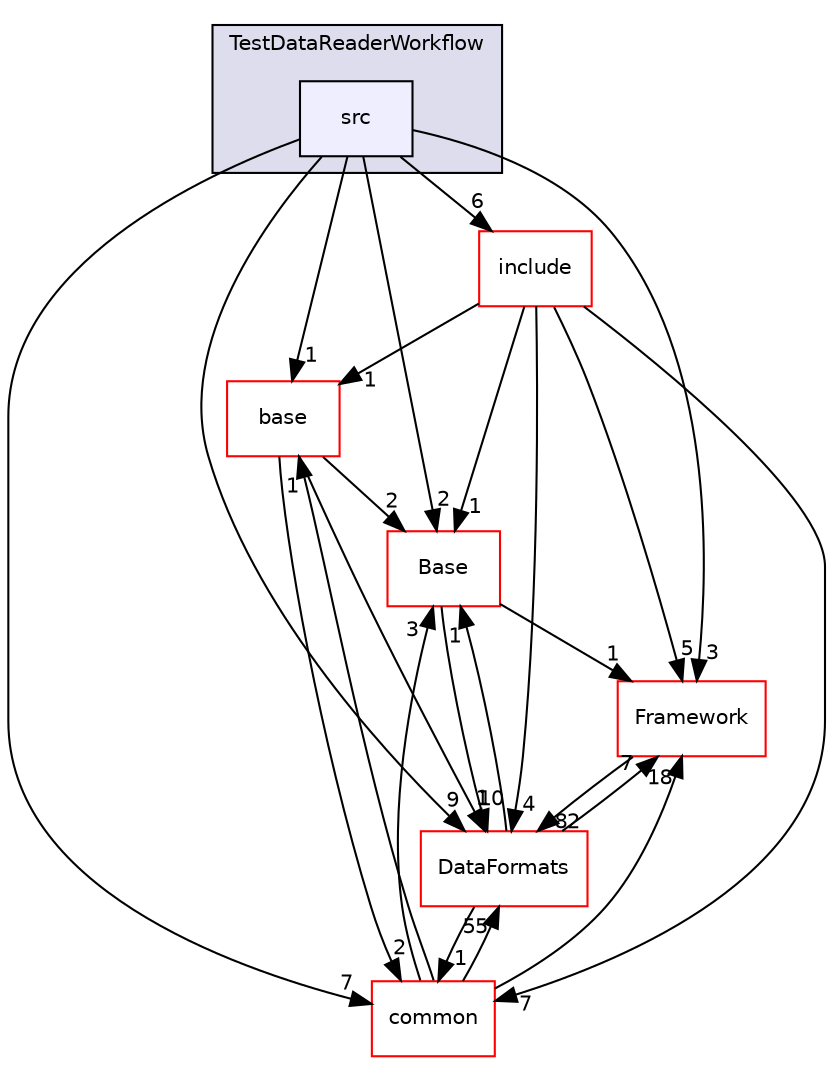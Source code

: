 digraph "/home/travis/build/AliceO2Group/AliceO2/Detectors/ITSMFT/ITS/QC/TestDataReaderWorkflow/src" {
  bgcolor=transparent;
  compound=true
  node [ fontsize="10", fontname="Helvetica"];
  edge [ labelfontsize="10", labelfontname="Helvetica"];
  subgraph clusterdir_d1f145d255769e420d34c87805445e7e {
    graph [ bgcolor="#ddddee", pencolor="black", label="TestDataReaderWorkflow" fontname="Helvetica", fontsize="10", URL="dir_d1f145d255769e420d34c87805445e7e.html"]
  dir_ea20de6067ade1946cea1041955da77d [shape=box, label="src", style="filled", fillcolor="#eeeeff", pencolor="black", URL="dir_ea20de6067ade1946cea1041955da77d.html"];
  }
  dir_eedff867f3c4e67d20b227cb6e0f96ab [shape=box label="base" color="red" URL="dir_eedff867f3c4e67d20b227cb6e0f96ab.html"];
  dir_37c90836491b695b472bf98d1be8336b [shape=box label="Base" color="red" URL="dir_37c90836491b695b472bf98d1be8336b.html"];
  dir_85bf31a2e8d306e7598ffcb73f8df6bf [shape=box label="common" color="red" URL="dir_85bf31a2e8d306e7598ffcb73f8df6bf.html"];
  dir_7a330a174ce85b780f377767a0bb81ff [shape=box label="include" color="red" URL="dir_7a330a174ce85b780f377767a0bb81ff.html"];
  dir_bcbb2cf9a3d3d83e5515c82071a07177 [shape=box label="Framework" color="red" URL="dir_bcbb2cf9a3d3d83e5515c82071a07177.html"];
  dir_2171f7ec022c5423887b07c69b2f5b48 [shape=box label="DataFormats" color="red" URL="dir_2171f7ec022c5423887b07c69b2f5b48.html"];
  dir_eedff867f3c4e67d20b227cb6e0f96ab->dir_37c90836491b695b472bf98d1be8336b [headlabel="2", labeldistance=1.5 headhref="dir_000466_000276.html"];
  dir_eedff867f3c4e67d20b227cb6e0f96ab->dir_85bf31a2e8d306e7598ffcb73f8df6bf [headlabel="2", labeldistance=1.5 headhref="dir_000466_000061.html"];
  dir_eedff867f3c4e67d20b227cb6e0f96ab->dir_2171f7ec022c5423887b07c69b2f5b48 [headlabel="1", labeldistance=1.5 headhref="dir_000466_000076.html"];
  dir_37c90836491b695b472bf98d1be8336b->dir_bcbb2cf9a3d3d83e5515c82071a07177 [headlabel="1", labeldistance=1.5 headhref="dir_000276_000013.html"];
  dir_37c90836491b695b472bf98d1be8336b->dir_2171f7ec022c5423887b07c69b2f5b48 [headlabel="10", labeldistance=1.5 headhref="dir_000276_000076.html"];
  dir_85bf31a2e8d306e7598ffcb73f8df6bf->dir_eedff867f3c4e67d20b227cb6e0f96ab [headlabel="1", labeldistance=1.5 headhref="dir_000061_000466.html"];
  dir_85bf31a2e8d306e7598ffcb73f8df6bf->dir_37c90836491b695b472bf98d1be8336b [headlabel="3", labeldistance=1.5 headhref="dir_000061_000276.html"];
  dir_85bf31a2e8d306e7598ffcb73f8df6bf->dir_bcbb2cf9a3d3d83e5515c82071a07177 [headlabel="18", labeldistance=1.5 headhref="dir_000061_000013.html"];
  dir_85bf31a2e8d306e7598ffcb73f8df6bf->dir_2171f7ec022c5423887b07c69b2f5b48 [headlabel="55", labeldistance=1.5 headhref="dir_000061_000076.html"];
  dir_7a330a174ce85b780f377767a0bb81ff->dir_eedff867f3c4e67d20b227cb6e0f96ab [headlabel="1", labeldistance=1.5 headhref="dir_000478_000466.html"];
  dir_7a330a174ce85b780f377767a0bb81ff->dir_37c90836491b695b472bf98d1be8336b [headlabel="1", labeldistance=1.5 headhref="dir_000478_000276.html"];
  dir_7a330a174ce85b780f377767a0bb81ff->dir_85bf31a2e8d306e7598ffcb73f8df6bf [headlabel="7", labeldistance=1.5 headhref="dir_000478_000061.html"];
  dir_7a330a174ce85b780f377767a0bb81ff->dir_bcbb2cf9a3d3d83e5515c82071a07177 [headlabel="5", labeldistance=1.5 headhref="dir_000478_000013.html"];
  dir_7a330a174ce85b780f377767a0bb81ff->dir_2171f7ec022c5423887b07c69b2f5b48 [headlabel="4", labeldistance=1.5 headhref="dir_000478_000076.html"];
  dir_ea20de6067ade1946cea1041955da77d->dir_eedff867f3c4e67d20b227cb6e0f96ab [headlabel="1", labeldistance=1.5 headhref="dir_000480_000466.html"];
  dir_ea20de6067ade1946cea1041955da77d->dir_37c90836491b695b472bf98d1be8336b [headlabel="2", labeldistance=1.5 headhref="dir_000480_000276.html"];
  dir_ea20de6067ade1946cea1041955da77d->dir_85bf31a2e8d306e7598ffcb73f8df6bf [headlabel="7", labeldistance=1.5 headhref="dir_000480_000061.html"];
  dir_ea20de6067ade1946cea1041955da77d->dir_7a330a174ce85b780f377767a0bb81ff [headlabel="6", labeldistance=1.5 headhref="dir_000480_000478.html"];
  dir_ea20de6067ade1946cea1041955da77d->dir_bcbb2cf9a3d3d83e5515c82071a07177 [headlabel="3", labeldistance=1.5 headhref="dir_000480_000013.html"];
  dir_ea20de6067ade1946cea1041955da77d->dir_2171f7ec022c5423887b07c69b2f5b48 [headlabel="9", labeldistance=1.5 headhref="dir_000480_000076.html"];
  dir_bcbb2cf9a3d3d83e5515c82071a07177->dir_2171f7ec022c5423887b07c69b2f5b48 [headlabel="82", labeldistance=1.5 headhref="dir_000013_000076.html"];
  dir_2171f7ec022c5423887b07c69b2f5b48->dir_37c90836491b695b472bf98d1be8336b [headlabel="1", labeldistance=1.5 headhref="dir_000076_000276.html"];
  dir_2171f7ec022c5423887b07c69b2f5b48->dir_85bf31a2e8d306e7598ffcb73f8df6bf [headlabel="1", labeldistance=1.5 headhref="dir_000076_000061.html"];
  dir_2171f7ec022c5423887b07c69b2f5b48->dir_bcbb2cf9a3d3d83e5515c82071a07177 [headlabel="7", labeldistance=1.5 headhref="dir_000076_000013.html"];
}
